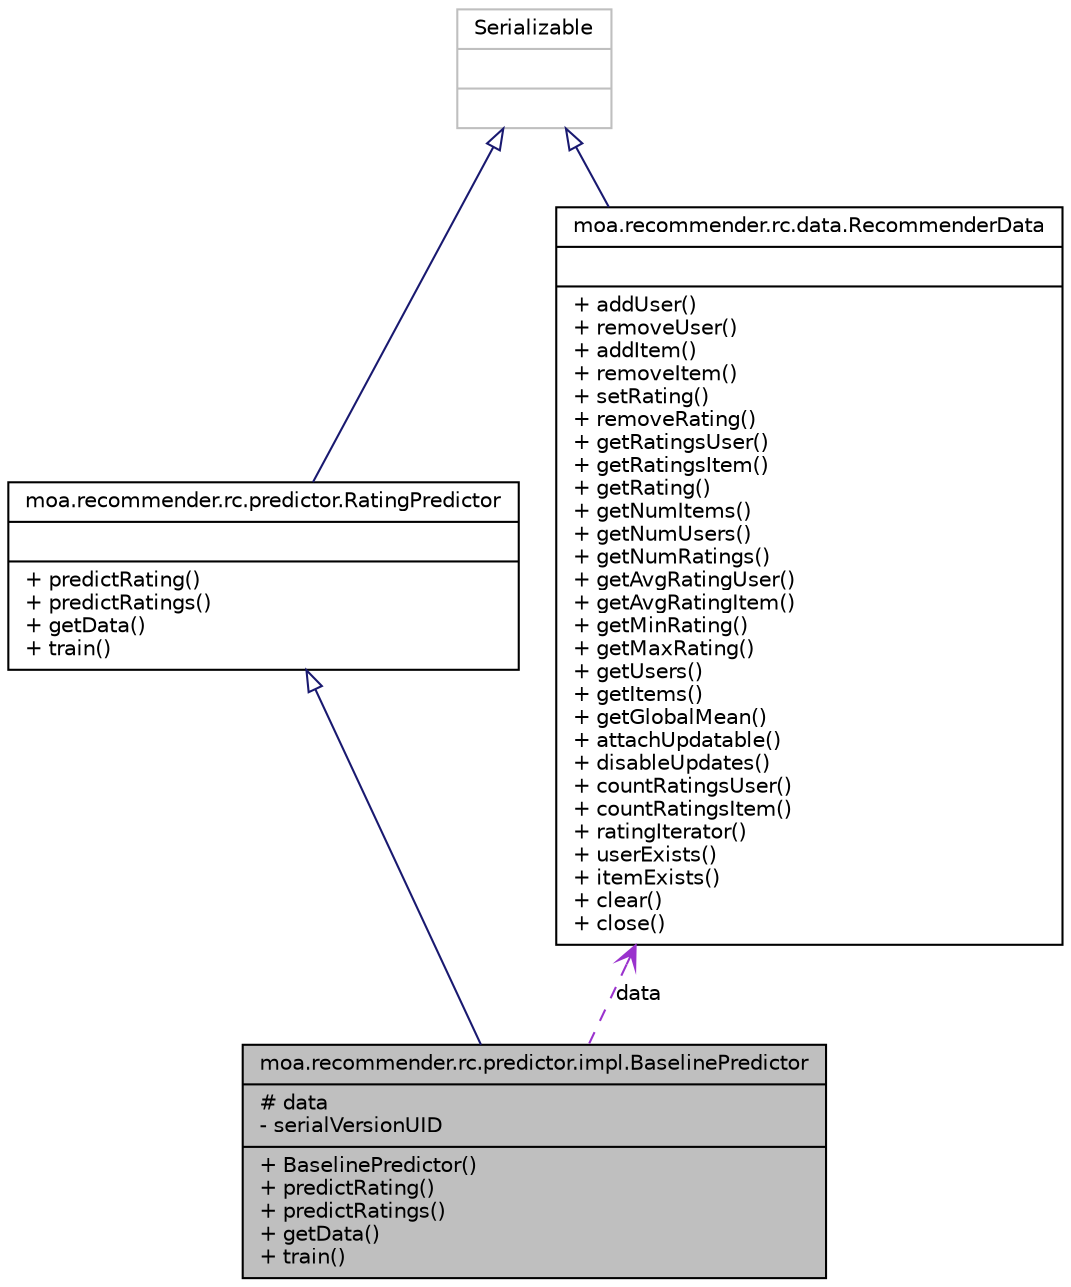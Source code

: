 digraph G
{
  edge [fontname="Helvetica",fontsize="10",labelfontname="Helvetica",labelfontsize="10"];
  node [fontname="Helvetica",fontsize="10",shape=record];
  Node1 [label="{moa.recommender.rc.predictor.impl.BaselinePredictor\n|# data\l- serialVersionUID\l|+ BaselinePredictor()\l+ predictRating()\l+ predictRatings()\l+ getData()\l+ train()\l}",height=0.2,width=0.4,color="black", fillcolor="grey75", style="filled" fontcolor="black"];
  Node2 -> Node1 [dir=back,color="midnightblue",fontsize="10",style="solid",arrowtail="empty",fontname="Helvetica"];
  Node2 [label="{moa.recommender.rc.predictor.RatingPredictor\n||+ predictRating()\l+ predictRatings()\l+ getData()\l+ train()\l}",height=0.2,width=0.4,color="black", fillcolor="white", style="filled",URL="$interfacemoa_1_1recommender_1_1rc_1_1predictor_1_1RatingPredictor.html"];
  Node3 -> Node2 [dir=back,color="midnightblue",fontsize="10",style="solid",arrowtail="empty",fontname="Helvetica"];
  Node3 [label="{Serializable\n||}",height=0.2,width=0.4,color="grey75", fillcolor="white", style="filled"];
  Node4 -> Node1 [dir=back,color="darkorchid3",fontsize="10",style="dashed",label="data",arrowtail="open",fontname="Helvetica"];
  Node4 [label="{moa.recommender.rc.data.RecommenderData\n||+ addUser()\l+ removeUser()\l+ addItem()\l+ removeItem()\l+ setRating()\l+ removeRating()\l+ getRatingsUser()\l+ getRatingsItem()\l+ getRating()\l+ getNumItems()\l+ getNumUsers()\l+ getNumRatings()\l+ getAvgRatingUser()\l+ getAvgRatingItem()\l+ getMinRating()\l+ getMaxRating()\l+ getUsers()\l+ getItems()\l+ getGlobalMean()\l+ attachUpdatable()\l+ disableUpdates()\l+ countRatingsUser()\l+ countRatingsItem()\l+ ratingIterator()\l+ userExists()\l+ itemExists()\l+ clear()\l+ close()\l}",height=0.2,width=0.4,color="black", fillcolor="white", style="filled",URL="$interfacemoa_1_1recommender_1_1rc_1_1data_1_1RecommenderData.html"];
  Node3 -> Node4 [dir=back,color="midnightblue",fontsize="10",style="solid",arrowtail="empty",fontname="Helvetica"];
}
